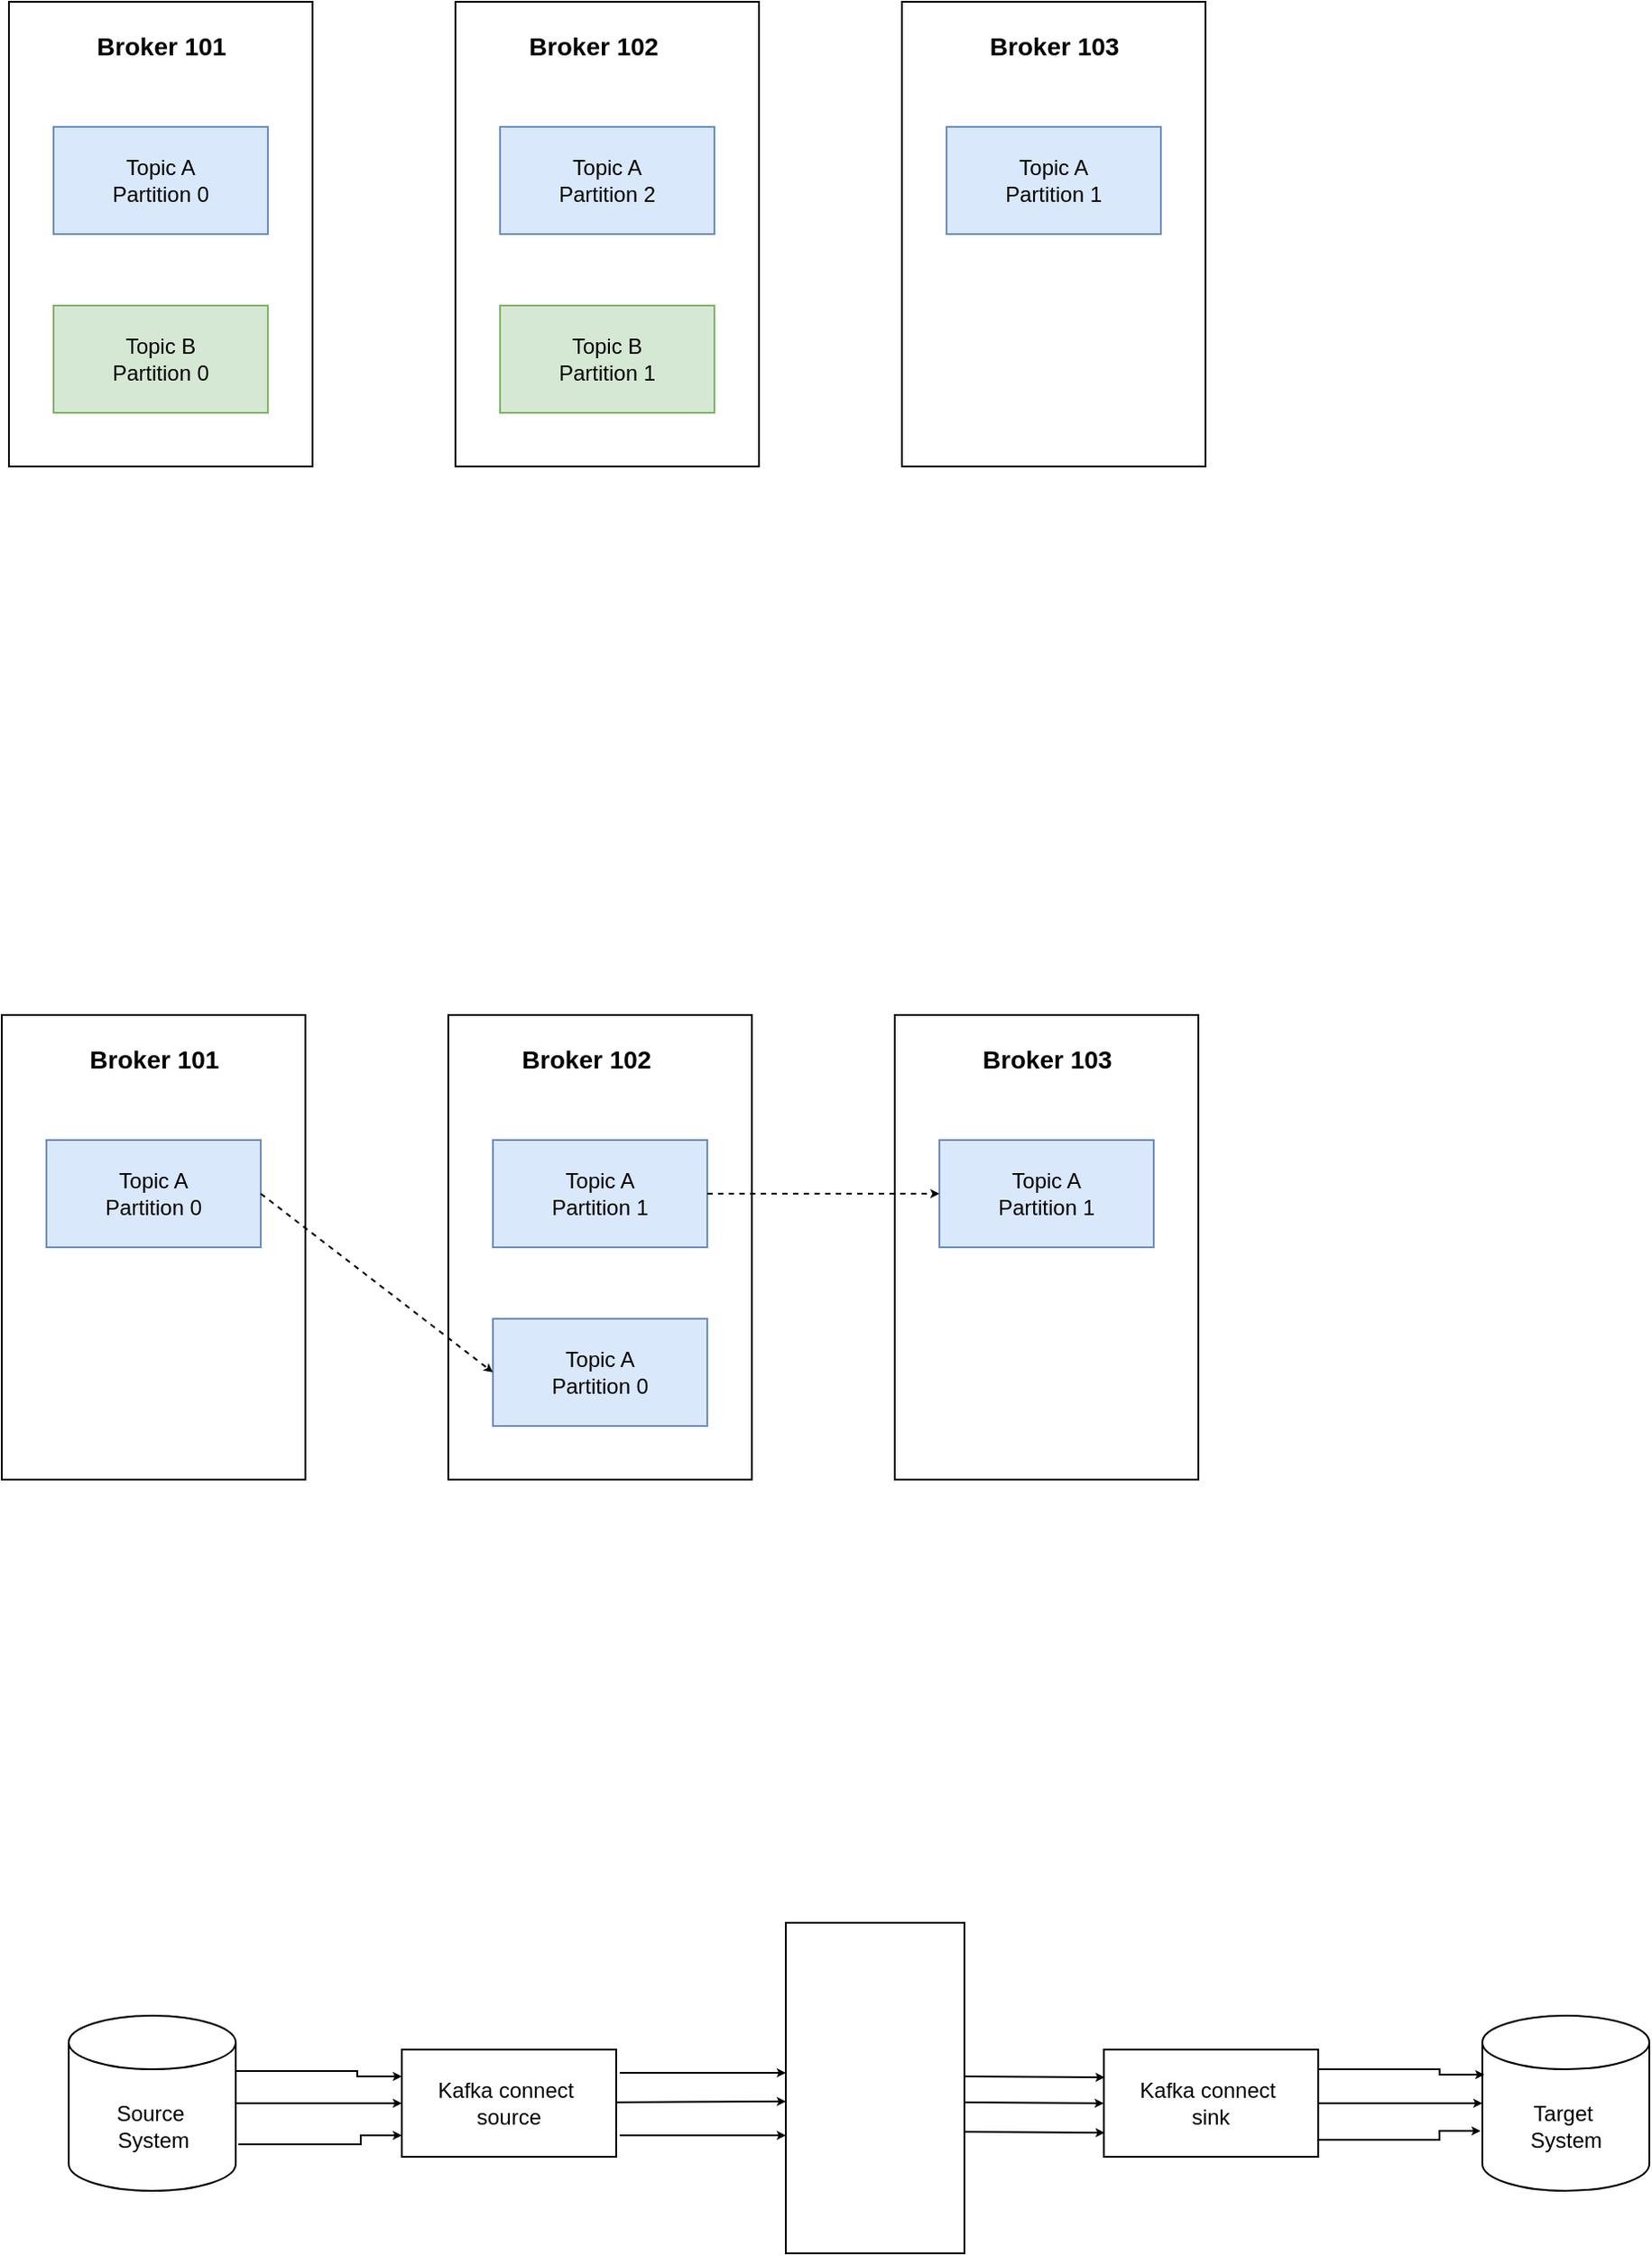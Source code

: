 <mxfile version="24.7.7">
  <diagram name="Page-1" id="sDdXPvYcfAd0yGJwf9Cc">
    <mxGraphModel dx="1235" dy="655" grid="0" gridSize="10" guides="1" tooltips="1" connect="1" arrows="1" fold="1" page="1" pageScale="1" pageWidth="3300" pageHeight="4681" math="0" shadow="0">
      <root>
        <mxCell id="0" />
        <mxCell id="1" parent="0" />
        <mxCell id="auZbK0QGAQjJu6KY-d3R-4" value="" style="rounded=0;whiteSpace=wrap;html=1;" parent="1" vertex="1">
          <mxGeometry x="70" y="140" width="170" height="260" as="geometry" />
        </mxCell>
        <mxCell id="auZbK0QGAQjJu6KY-d3R-5" value="" style="rounded=0;whiteSpace=wrap;html=1;" parent="1" vertex="1">
          <mxGeometry x="320" y="140" width="170" height="260" as="geometry" />
        </mxCell>
        <mxCell id="auZbK0QGAQjJu6KY-d3R-6" value="" style="rounded=0;whiteSpace=wrap;html=1;" parent="1" vertex="1">
          <mxGeometry x="570" y="140" width="170" height="260" as="geometry" />
        </mxCell>
        <mxCell id="auZbK0QGAQjJu6KY-d3R-7" value="Topic A&lt;br&gt;Partition 0" style="rounded=0;whiteSpace=wrap;html=1;fillColor=#dae8fc;strokeColor=#6c8ebf;" parent="1" vertex="1">
          <mxGeometry x="95" y="210" width="120" height="60" as="geometry" />
        </mxCell>
        <mxCell id="auZbK0QGAQjJu6KY-d3R-8" value="Broker 101" style="text;html=1;align=center;verticalAlign=middle;whiteSpace=wrap;rounded=0;fontSize=14;fontStyle=1" parent="1" vertex="1">
          <mxGeometry x="107.5" y="150" width="95" height="30" as="geometry" />
        </mxCell>
        <mxCell id="auZbK0QGAQjJu6KY-d3R-9" value="Broker 102" style="text;html=1;align=center;verticalAlign=middle;whiteSpace=wrap;rounded=0;fontSize=14;fontStyle=1" parent="1" vertex="1">
          <mxGeometry x="350" y="150" width="95" height="30" as="geometry" />
        </mxCell>
        <mxCell id="auZbK0QGAQjJu6KY-d3R-10" value="Broker 103" style="text;html=1;align=center;verticalAlign=middle;whiteSpace=wrap;rounded=0;fontSize=14;fontStyle=1" parent="1" vertex="1">
          <mxGeometry x="607.5" y="150" width="95" height="30" as="geometry" />
        </mxCell>
        <mxCell id="auZbK0QGAQjJu6KY-d3R-11" value="&lt;span style=&quot;color: rgb(0, 0, 0); font-family: Helvetica; font-size: 12px; font-style: normal; font-variant-ligatures: normal; font-variant-caps: normal; font-weight: 400; letter-spacing: normal; orphans: 2; text-align: center; text-indent: 0px; text-transform: none; widows: 2; word-spacing: 0px; -webkit-text-stroke-width: 0px; white-space: normal; text-decoration-thickness: initial; text-decoration-style: initial; text-decoration-color: initial; float: none; display: inline !important;&quot;&gt;Topic A&lt;/span&gt;&lt;br style=&quot;forced-color-adjust: none; color: rgb(0, 0, 0); font-family: Helvetica; font-size: 12px; font-style: normal; font-variant-ligatures: normal; font-variant-caps: normal; font-weight: 400; letter-spacing: normal; orphans: 2; text-align: center; text-indent: 0px; text-transform: none; widows: 2; word-spacing: 0px; -webkit-text-stroke-width: 0px; white-space: normal; text-decoration-thickness: initial; text-decoration-style: initial; text-decoration-color: initial;&quot;&gt;&lt;span style=&quot;color: rgb(0, 0, 0); font-family: Helvetica; font-size: 12px; font-style: normal; font-variant-ligatures: normal; font-variant-caps: normal; font-weight: 400; letter-spacing: normal; orphans: 2; text-align: center; text-indent: 0px; text-transform: none; widows: 2; word-spacing: 0px; -webkit-text-stroke-width: 0px; white-space: normal; text-decoration-thickness: initial; text-decoration-style: initial; text-decoration-color: initial; float: none; display: inline !important;&quot;&gt;Partition 1&lt;/span&gt;" style="rounded=0;whiteSpace=wrap;html=1;fillColor=#dae8fc;strokeColor=#6c8ebf;" parent="1" vertex="1">
          <mxGeometry x="595" y="210" width="120" height="60" as="geometry" />
        </mxCell>
        <mxCell id="auZbK0QGAQjJu6KY-d3R-13" value="&lt;span style=&quot;color: rgb(0, 0, 0); font-family: Helvetica; font-size: 12px; font-style: normal; font-variant-ligatures: normal; font-variant-caps: normal; font-weight: 400; letter-spacing: normal; orphans: 2; text-align: center; text-indent: 0px; text-transform: none; widows: 2; word-spacing: 0px; -webkit-text-stroke-width: 0px; white-space: normal; text-decoration-thickness: initial; text-decoration-style: initial; text-decoration-color: initial; float: none; display: inline !important;&quot;&gt;Topic B&lt;/span&gt;&lt;br style=&quot;forced-color-adjust: none; color: rgb(0, 0, 0); font-family: Helvetica; font-size: 12px; font-style: normal; font-variant-ligatures: normal; font-variant-caps: normal; font-weight: 400; letter-spacing: normal; orphans: 2; text-align: center; text-indent: 0px; text-transform: none; widows: 2; word-spacing: 0px; -webkit-text-stroke-width: 0px; white-space: normal; text-decoration-thickness: initial; text-decoration-style: initial; text-decoration-color: initial;&quot;&gt;&lt;span style=&quot;color: rgb(0, 0, 0); font-family: Helvetica; font-size: 12px; font-style: normal; font-variant-ligatures: normal; font-variant-caps: normal; font-weight: 400; letter-spacing: normal; orphans: 2; text-align: center; text-indent: 0px; text-transform: none; widows: 2; word-spacing: 0px; -webkit-text-stroke-width: 0px; white-space: normal; text-decoration-thickness: initial; text-decoration-style: initial; text-decoration-color: initial; float: none; display: inline !important;&quot;&gt;Partition 0&lt;/span&gt;" style="rounded=0;whiteSpace=wrap;html=1;fillColor=#d5e8d4;strokeColor=#82b366;" parent="1" vertex="1">
          <mxGeometry x="95" y="310" width="120" height="60" as="geometry" />
        </mxCell>
        <mxCell id="auZbK0QGAQjJu6KY-d3R-14" value="&lt;span style=&quot;color: rgb(0, 0, 0); font-family: Helvetica; font-size: 12px; font-style: normal; font-variant-ligatures: normal; font-variant-caps: normal; font-weight: 400; letter-spacing: normal; orphans: 2; text-align: center; text-indent: 0px; text-transform: none; widows: 2; word-spacing: 0px; -webkit-text-stroke-width: 0px; white-space: normal; text-decoration-thickness: initial; text-decoration-style: initial; text-decoration-color: initial; float: none; display: inline !important;&quot;&gt;Topic B&lt;/span&gt;&lt;br style=&quot;forced-color-adjust: none; color: rgb(0, 0, 0); font-family: Helvetica; font-size: 12px; font-style: normal; font-variant-ligatures: normal; font-variant-caps: normal; font-weight: 400; letter-spacing: normal; orphans: 2; text-align: center; text-indent: 0px; text-transform: none; widows: 2; word-spacing: 0px; -webkit-text-stroke-width: 0px; white-space: normal; text-decoration-thickness: initial; text-decoration-style: initial; text-decoration-color: initial;&quot;&gt;&lt;span style=&quot;color: rgb(0, 0, 0); font-family: Helvetica; font-size: 12px; font-style: normal; font-variant-ligatures: normal; font-variant-caps: normal; font-weight: 400; letter-spacing: normal; orphans: 2; text-align: center; text-indent: 0px; text-transform: none; widows: 2; word-spacing: 0px; -webkit-text-stroke-width: 0px; white-space: normal; text-decoration-thickness: initial; text-decoration-style: initial; text-decoration-color: initial; float: none; display: inline !important;&quot;&gt;Partition 1&lt;/span&gt;" style="rounded=0;whiteSpace=wrap;html=1;fillColor=#d5e8d4;strokeColor=#82b366;" parent="1" vertex="1">
          <mxGeometry x="345" y="310" width="120" height="60" as="geometry" />
        </mxCell>
        <mxCell id="auZbK0QGAQjJu6KY-d3R-15" value="&lt;span style=&quot;color: rgb(0, 0, 0); font-family: Helvetica; font-size: 12px; font-style: normal; font-variant-ligatures: normal; font-variant-caps: normal; font-weight: 400; letter-spacing: normal; orphans: 2; text-align: center; text-indent: 0px; text-transform: none; widows: 2; word-spacing: 0px; -webkit-text-stroke-width: 0px; white-space: normal; text-decoration-thickness: initial; text-decoration-style: initial; text-decoration-color: initial; float: none; display: inline !important;&quot;&gt;Topic A&lt;/span&gt;&lt;br style=&quot;forced-color-adjust: none; color: rgb(0, 0, 0); font-family: Helvetica; font-size: 12px; font-style: normal; font-variant-ligatures: normal; font-variant-caps: normal; font-weight: 400; letter-spacing: normal; orphans: 2; text-align: center; text-indent: 0px; text-transform: none; widows: 2; word-spacing: 0px; -webkit-text-stroke-width: 0px; white-space: normal; text-decoration-thickness: initial; text-decoration-style: initial; text-decoration-color: initial;&quot;&gt;&lt;span style=&quot;color: rgb(0, 0, 0); font-family: Helvetica; font-size: 12px; font-style: normal; font-variant-ligatures: normal; font-variant-caps: normal; font-weight: 400; letter-spacing: normal; orphans: 2; text-align: center; text-indent: 0px; text-transform: none; widows: 2; word-spacing: 0px; -webkit-text-stroke-width: 0px; white-space: normal; text-decoration-thickness: initial; text-decoration-style: initial; text-decoration-color: initial; float: none; display: inline !important;&quot;&gt;Partition 2&lt;/span&gt;" style="rounded=0;whiteSpace=wrap;html=1;fillColor=#dae8fc;strokeColor=#6c8ebf;" parent="1" vertex="1">
          <mxGeometry x="345" y="210" width="120" height="60" as="geometry" />
        </mxCell>
        <mxCell id="T05NSdaXzvdiH2jZRPrD-1" value="" style="rounded=0;whiteSpace=wrap;html=1;" vertex="1" parent="1">
          <mxGeometry x="66" y="707" width="170" height="260" as="geometry" />
        </mxCell>
        <mxCell id="T05NSdaXzvdiH2jZRPrD-2" value="" style="rounded=0;whiteSpace=wrap;html=1;" vertex="1" parent="1">
          <mxGeometry x="316" y="707" width="170" height="260" as="geometry" />
        </mxCell>
        <mxCell id="T05NSdaXzvdiH2jZRPrD-3" value="" style="rounded=0;whiteSpace=wrap;html=1;" vertex="1" parent="1">
          <mxGeometry x="566" y="707" width="170" height="260" as="geometry" />
        </mxCell>
        <mxCell id="T05NSdaXzvdiH2jZRPrD-4" value="Topic A&lt;br&gt;Partition 0" style="rounded=0;whiteSpace=wrap;html=1;fillColor=#dae8fc;strokeColor=#6c8ebf;" vertex="1" parent="1">
          <mxGeometry x="91" y="777" width="120" height="60" as="geometry" />
        </mxCell>
        <mxCell id="T05NSdaXzvdiH2jZRPrD-5" value="Broker 101" style="text;html=1;align=center;verticalAlign=middle;whiteSpace=wrap;rounded=0;fontSize=14;fontStyle=1" vertex="1" parent="1">
          <mxGeometry x="103.5" y="717" width="95" height="30" as="geometry" />
        </mxCell>
        <mxCell id="T05NSdaXzvdiH2jZRPrD-6" value="Broker 102" style="text;html=1;align=center;verticalAlign=middle;whiteSpace=wrap;rounded=0;fontSize=14;fontStyle=1" vertex="1" parent="1">
          <mxGeometry x="346" y="717" width="95" height="30" as="geometry" />
        </mxCell>
        <mxCell id="T05NSdaXzvdiH2jZRPrD-7" value="Broker 103" style="text;html=1;align=center;verticalAlign=middle;whiteSpace=wrap;rounded=0;fontSize=14;fontStyle=1" vertex="1" parent="1">
          <mxGeometry x="603.5" y="717" width="95" height="30" as="geometry" />
        </mxCell>
        <mxCell id="T05NSdaXzvdiH2jZRPrD-8" value="&lt;span style=&quot;color: rgb(0, 0, 0); font-family: Helvetica; font-size: 12px; font-style: normal; font-variant-ligatures: normal; font-variant-caps: normal; font-weight: 400; letter-spacing: normal; orphans: 2; text-align: center; text-indent: 0px; text-transform: none; widows: 2; word-spacing: 0px; -webkit-text-stroke-width: 0px; white-space: normal; text-decoration-thickness: initial; text-decoration-style: initial; text-decoration-color: initial; float: none; display: inline !important;&quot;&gt;Topic A&lt;/span&gt;&lt;br style=&quot;forced-color-adjust: none; color: rgb(0, 0, 0); font-family: Helvetica; font-size: 12px; font-style: normal; font-variant-ligatures: normal; font-variant-caps: normal; font-weight: 400; letter-spacing: normal; orphans: 2; text-align: center; text-indent: 0px; text-transform: none; widows: 2; word-spacing: 0px; -webkit-text-stroke-width: 0px; white-space: normal; text-decoration-thickness: initial; text-decoration-style: initial; text-decoration-color: initial;&quot;&gt;&lt;span style=&quot;color: rgb(0, 0, 0); font-family: Helvetica; font-size: 12px; font-style: normal; font-variant-ligatures: normal; font-variant-caps: normal; font-weight: 400; letter-spacing: normal; orphans: 2; text-align: center; text-indent: 0px; text-transform: none; widows: 2; word-spacing: 0px; -webkit-text-stroke-width: 0px; white-space: normal; text-decoration-thickness: initial; text-decoration-style: initial; text-decoration-color: initial; float: none; display: inline !important;&quot;&gt;Partition 1&lt;/span&gt;" style="rounded=0;whiteSpace=wrap;html=1;fillColor=#dae8fc;strokeColor=#6c8ebf;" vertex="1" parent="1">
          <mxGeometry x="591" y="777" width="120" height="60" as="geometry" />
        </mxCell>
        <mxCell id="T05NSdaXzvdiH2jZRPrD-10" value="&lt;span style=&quot;color: rgb(0, 0, 0); font-family: Helvetica; font-size: 12px; font-style: normal; font-variant-ligatures: normal; font-variant-caps: normal; font-weight: 400; letter-spacing: normal; orphans: 2; text-align: center; text-indent: 0px; text-transform: none; widows: 2; word-spacing: 0px; -webkit-text-stroke-width: 0px; white-space: normal; text-decoration-thickness: initial; text-decoration-style: initial; text-decoration-color: initial; float: none; display: inline !important;&quot;&gt;Topic A&lt;/span&gt;&lt;br style=&quot;forced-color-adjust: none; color: rgb(0, 0, 0); font-family: Helvetica; font-size: 12px; font-style: normal; font-variant-ligatures: normal; font-variant-caps: normal; font-weight: 400; letter-spacing: normal; orphans: 2; text-align: center; text-indent: 0px; text-transform: none; widows: 2; word-spacing: 0px; -webkit-text-stroke-width: 0px; white-space: normal; text-decoration-thickness: initial; text-decoration-style: initial; text-decoration-color: initial;&quot;&gt;&lt;span style=&quot;color: rgb(0, 0, 0); font-family: Helvetica; font-size: 12px; font-style: normal; font-variant-ligatures: normal; font-variant-caps: normal; font-weight: 400; letter-spacing: normal; orphans: 2; text-align: center; text-indent: 0px; text-transform: none; widows: 2; word-spacing: 0px; -webkit-text-stroke-width: 0px; white-space: normal; text-decoration-thickness: initial; text-decoration-style: initial; text-decoration-color: initial; float: none; display: inline !important;&quot;&gt;Partition 0&lt;/span&gt;" style="rounded=0;whiteSpace=wrap;html=1;fillColor=#dae8fc;strokeColor=#6c8ebf;" vertex="1" parent="1">
          <mxGeometry x="341" y="877" width="120" height="60" as="geometry" />
        </mxCell>
        <mxCell id="T05NSdaXzvdiH2jZRPrD-11" value="&lt;span style=&quot;color: rgb(0, 0, 0); font-family: Helvetica; font-size: 12px; font-style: normal; font-variant-ligatures: normal; font-variant-caps: normal; font-weight: 400; letter-spacing: normal; orphans: 2; text-align: center; text-indent: 0px; text-transform: none; widows: 2; word-spacing: 0px; -webkit-text-stroke-width: 0px; white-space: normal; text-decoration-thickness: initial; text-decoration-style: initial; text-decoration-color: initial; float: none; display: inline !important;&quot;&gt;Topic A&lt;/span&gt;&lt;br style=&quot;forced-color-adjust: none; color: rgb(0, 0, 0); font-family: Helvetica; font-size: 12px; font-style: normal; font-variant-ligatures: normal; font-variant-caps: normal; font-weight: 400; letter-spacing: normal; orphans: 2; text-align: center; text-indent: 0px; text-transform: none; widows: 2; word-spacing: 0px; -webkit-text-stroke-width: 0px; white-space: normal; text-decoration-thickness: initial; text-decoration-style: initial; text-decoration-color: initial;&quot;&gt;&lt;span style=&quot;color: rgb(0, 0, 0); font-family: Helvetica; font-size: 12px; font-style: normal; font-variant-ligatures: normal; font-variant-caps: normal; font-weight: 400; letter-spacing: normal; orphans: 2; text-align: center; text-indent: 0px; text-transform: none; widows: 2; word-spacing: 0px; -webkit-text-stroke-width: 0px; white-space: normal; text-decoration-thickness: initial; text-decoration-style: initial; text-decoration-color: initial; float: none; display: inline !important;&quot;&gt;Partition 1&lt;/span&gt;" style="rounded=0;whiteSpace=wrap;html=1;fillColor=#dae8fc;strokeColor=#6c8ebf;" vertex="1" parent="1">
          <mxGeometry x="341" y="777" width="120" height="60" as="geometry" />
        </mxCell>
        <mxCell id="T05NSdaXzvdiH2jZRPrD-17" value="" style="endArrow=classic;html=1;rounded=0;exitX=1;exitY=0.5;exitDx=0;exitDy=0;entryX=0;entryY=0.5;entryDx=0;entryDy=0;dashed=1;endSize=2;" edge="1" parent="1" source="T05NSdaXzvdiH2jZRPrD-4" target="T05NSdaXzvdiH2jZRPrD-10">
          <mxGeometry width="50" height="50" relative="1" as="geometry">
            <mxPoint x="219" y="813" as="sourcePoint" />
            <mxPoint x="269" y="763" as="targetPoint" />
          </mxGeometry>
        </mxCell>
        <mxCell id="T05NSdaXzvdiH2jZRPrD-18" value="" style="endArrow=classic;html=1;rounded=0;exitX=1;exitY=0.5;exitDx=0;exitDy=0;dashed=1;endSize=2;" edge="1" parent="1" target="T05NSdaXzvdiH2jZRPrD-8">
          <mxGeometry width="50" height="50" relative="1" as="geometry">
            <mxPoint x="461" y="807" as="sourcePoint" />
            <mxPoint x="591" y="907" as="targetPoint" />
          </mxGeometry>
        </mxCell>
        <mxCell id="T05NSdaXzvdiH2jZRPrD-24" value="Source&amp;nbsp;&lt;div&gt;System&lt;/div&gt;" style="shape=cylinder3;whiteSpace=wrap;html=1;boundedLbl=1;backgroundOutline=1;size=15;" vertex="1" parent="1">
          <mxGeometry x="103.5" y="1267" width="93.5" height="98" as="geometry" />
        </mxCell>
        <mxCell id="T05NSdaXzvdiH2jZRPrD-26" value="Kafka connect&amp;nbsp;&lt;div&gt;source&lt;/div&gt;" style="rounded=0;whiteSpace=wrap;html=1;" vertex="1" parent="1">
          <mxGeometry x="290" y="1286" width="120" height="60" as="geometry" />
        </mxCell>
        <mxCell id="T05NSdaXzvdiH2jZRPrD-27" value="" style="rounded=0;whiteSpace=wrap;html=1;" vertex="1" parent="1">
          <mxGeometry x="505" y="1215" width="100" height="185" as="geometry" />
        </mxCell>
        <mxCell id="T05NSdaXzvdiH2jZRPrD-28" value="Kafka connect&amp;nbsp;&lt;div&gt;sink&lt;/div&gt;" style="rounded=0;whiteSpace=wrap;html=1;" vertex="1" parent="1">
          <mxGeometry x="683.11" y="1286" width="120" height="60" as="geometry" />
        </mxCell>
        <mxCell id="T05NSdaXzvdiH2jZRPrD-29" value="Target&amp;nbsp;&lt;div&gt;System&lt;/div&gt;" style="shape=cylinder3;whiteSpace=wrap;html=1;boundedLbl=1;backgroundOutline=1;size=15;" vertex="1" parent="1">
          <mxGeometry x="895" y="1267" width="93.5" height="98" as="geometry" />
        </mxCell>
        <mxCell id="T05NSdaXzvdiH2jZRPrD-30" value="" style="endArrow=classic;html=1;rounded=0;entryX=0;entryY=0.5;entryDx=0;entryDy=0;endSize=2;" edge="1" parent="1" source="T05NSdaXzvdiH2jZRPrD-24" target="T05NSdaXzvdiH2jZRPrD-26">
          <mxGeometry width="50" height="50" relative="1" as="geometry">
            <mxPoint x="197" y="1303" as="sourcePoint" />
            <mxPoint x="247" y="1253" as="targetPoint" />
          </mxGeometry>
        </mxCell>
        <mxCell id="T05NSdaXzvdiH2jZRPrD-31" value="" style="endArrow=classic;html=1;rounded=0;endSize=2;" edge="1" parent="1">
          <mxGeometry width="50" height="50" relative="1" as="geometry">
            <mxPoint x="410" y="1315.5" as="sourcePoint" />
            <mxPoint x="505" y="1315" as="targetPoint" />
          </mxGeometry>
        </mxCell>
        <mxCell id="T05NSdaXzvdiH2jZRPrD-32" value="" style="endArrow=classic;html=1;rounded=0;endSize=2;" edge="1" parent="1">
          <mxGeometry width="50" height="50" relative="1" as="geometry">
            <mxPoint x="604.5" y="1315.5" as="sourcePoint" />
            <mxPoint x="683" y="1316" as="targetPoint" />
          </mxGeometry>
        </mxCell>
        <mxCell id="T05NSdaXzvdiH2jZRPrD-33" value="" style="endArrow=classic;html=1;rounded=0;endSize=2;" edge="1" parent="1" source="T05NSdaXzvdiH2jZRPrD-28">
          <mxGeometry width="50" height="50" relative="1" as="geometry">
            <mxPoint x="810" y="1316" as="sourcePoint" />
            <mxPoint x="895" y="1316" as="targetPoint" />
          </mxGeometry>
        </mxCell>
        <mxCell id="T05NSdaXzvdiH2jZRPrD-34" value="" style="edgeStyle=elbowEdgeStyle;elbow=horizontal;endArrow=classic;html=1;curved=0;rounded=0;endSize=2;startSize=8;entryX=0;entryY=0.25;entryDx=0;entryDy=0;" edge="1" parent="1" target="T05NSdaXzvdiH2jZRPrD-26">
          <mxGeometry width="50" height="50" relative="1" as="geometry">
            <mxPoint x="197" y="1298" as="sourcePoint" />
            <mxPoint x="286" y="1304" as="targetPoint" />
            <Array as="points">
              <mxPoint x="265" y="1304" />
            </Array>
          </mxGeometry>
        </mxCell>
        <mxCell id="T05NSdaXzvdiH2jZRPrD-35" value="" style="edgeStyle=elbowEdgeStyle;elbow=horizontal;endArrow=classic;html=1;curved=0;rounded=0;endSize=2;startSize=8;" edge="1" parent="1" target="T05NSdaXzvdiH2jZRPrD-26">
          <mxGeometry width="50" height="50" relative="1" as="geometry">
            <mxPoint x="198.5" y="1339" as="sourcePoint" />
            <mxPoint x="289" y="1335" as="targetPoint" />
            <Array as="points">
              <mxPoint x="267" y="1334" />
            </Array>
          </mxGeometry>
        </mxCell>
        <mxCell id="T05NSdaXzvdiH2jZRPrD-36" value="" style="edgeStyle=elbowEdgeStyle;elbow=horizontal;endArrow=classic;html=1;curved=0;rounded=0;endSize=2;startSize=8;entryX=0;entryY=0.25;entryDx=0;entryDy=0;" edge="1" parent="1">
          <mxGeometry width="50" height="50" relative="1" as="geometry">
            <mxPoint x="803.11" y="1297" as="sourcePoint" />
            <mxPoint x="896.11" y="1300" as="targetPoint" />
            <Array as="points">
              <mxPoint x="871.11" y="1303" />
            </Array>
          </mxGeometry>
        </mxCell>
        <mxCell id="T05NSdaXzvdiH2jZRPrD-37" value="" style="edgeStyle=elbowEdgeStyle;elbow=horizontal;endArrow=classic;html=1;curved=0;rounded=0;endSize=2;startSize=8;" edge="1" parent="1">
          <mxGeometry width="50" height="50" relative="1" as="geometry">
            <mxPoint x="802.5" y="1336.5" as="sourcePoint" />
            <mxPoint x="894" y="1331.5" as="targetPoint" />
            <Array as="points">
              <mxPoint x="871" y="1331.5" />
            </Array>
          </mxGeometry>
        </mxCell>
        <mxCell id="T05NSdaXzvdiH2jZRPrD-38" value="" style="endArrow=classic;html=1;rounded=0;entryX=0;entryY=0.5;entryDx=0;entryDy=0;endSize=2;" edge="1" parent="1">
          <mxGeometry width="50" height="50" relative="1" as="geometry">
            <mxPoint x="412" y="1299" as="sourcePoint" />
            <mxPoint x="505" y="1299" as="targetPoint" />
          </mxGeometry>
        </mxCell>
        <mxCell id="T05NSdaXzvdiH2jZRPrD-39" value="" style="endArrow=classic;html=1;rounded=0;entryX=0;entryY=0.5;entryDx=0;entryDy=0;endSize=2;" edge="1" parent="1">
          <mxGeometry width="50" height="50" relative="1" as="geometry">
            <mxPoint x="412" y="1334" as="sourcePoint" />
            <mxPoint x="505" y="1334" as="targetPoint" />
          </mxGeometry>
        </mxCell>
        <mxCell id="T05NSdaXzvdiH2jZRPrD-40" value="" style="endArrow=classic;html=1;rounded=0;endSize=2;" edge="1" parent="1">
          <mxGeometry width="50" height="50" relative="1" as="geometry">
            <mxPoint x="605" y="1301" as="sourcePoint" />
            <mxPoint x="683.5" y="1301.5" as="targetPoint" />
          </mxGeometry>
        </mxCell>
        <mxCell id="T05NSdaXzvdiH2jZRPrD-41" value="" style="endArrow=classic;html=1;rounded=0;endSize=2;" edge="1" parent="1">
          <mxGeometry width="50" height="50" relative="1" as="geometry">
            <mxPoint x="605" y="1332" as="sourcePoint" />
            <mxPoint x="683.5" y="1332.5" as="targetPoint" />
          </mxGeometry>
        </mxCell>
        <mxCell id="T05NSdaXzvdiH2jZRPrD-44" value="" style="shape=image;verticalLabelPosition=bottom;labelBackgroundColor=default;verticalAlign=top;aspect=fixed;imageAspect=0;image=https://i.pinimg.com/originals/6a/46/51/6a46514d46e0edd07ab4e80c828d60a8.png;" vertex="1" parent="1">
          <mxGeometry x="525.18" y="1292.5" width="65.82" height="30" as="geometry" />
        </mxCell>
      </root>
    </mxGraphModel>
  </diagram>
</mxfile>
